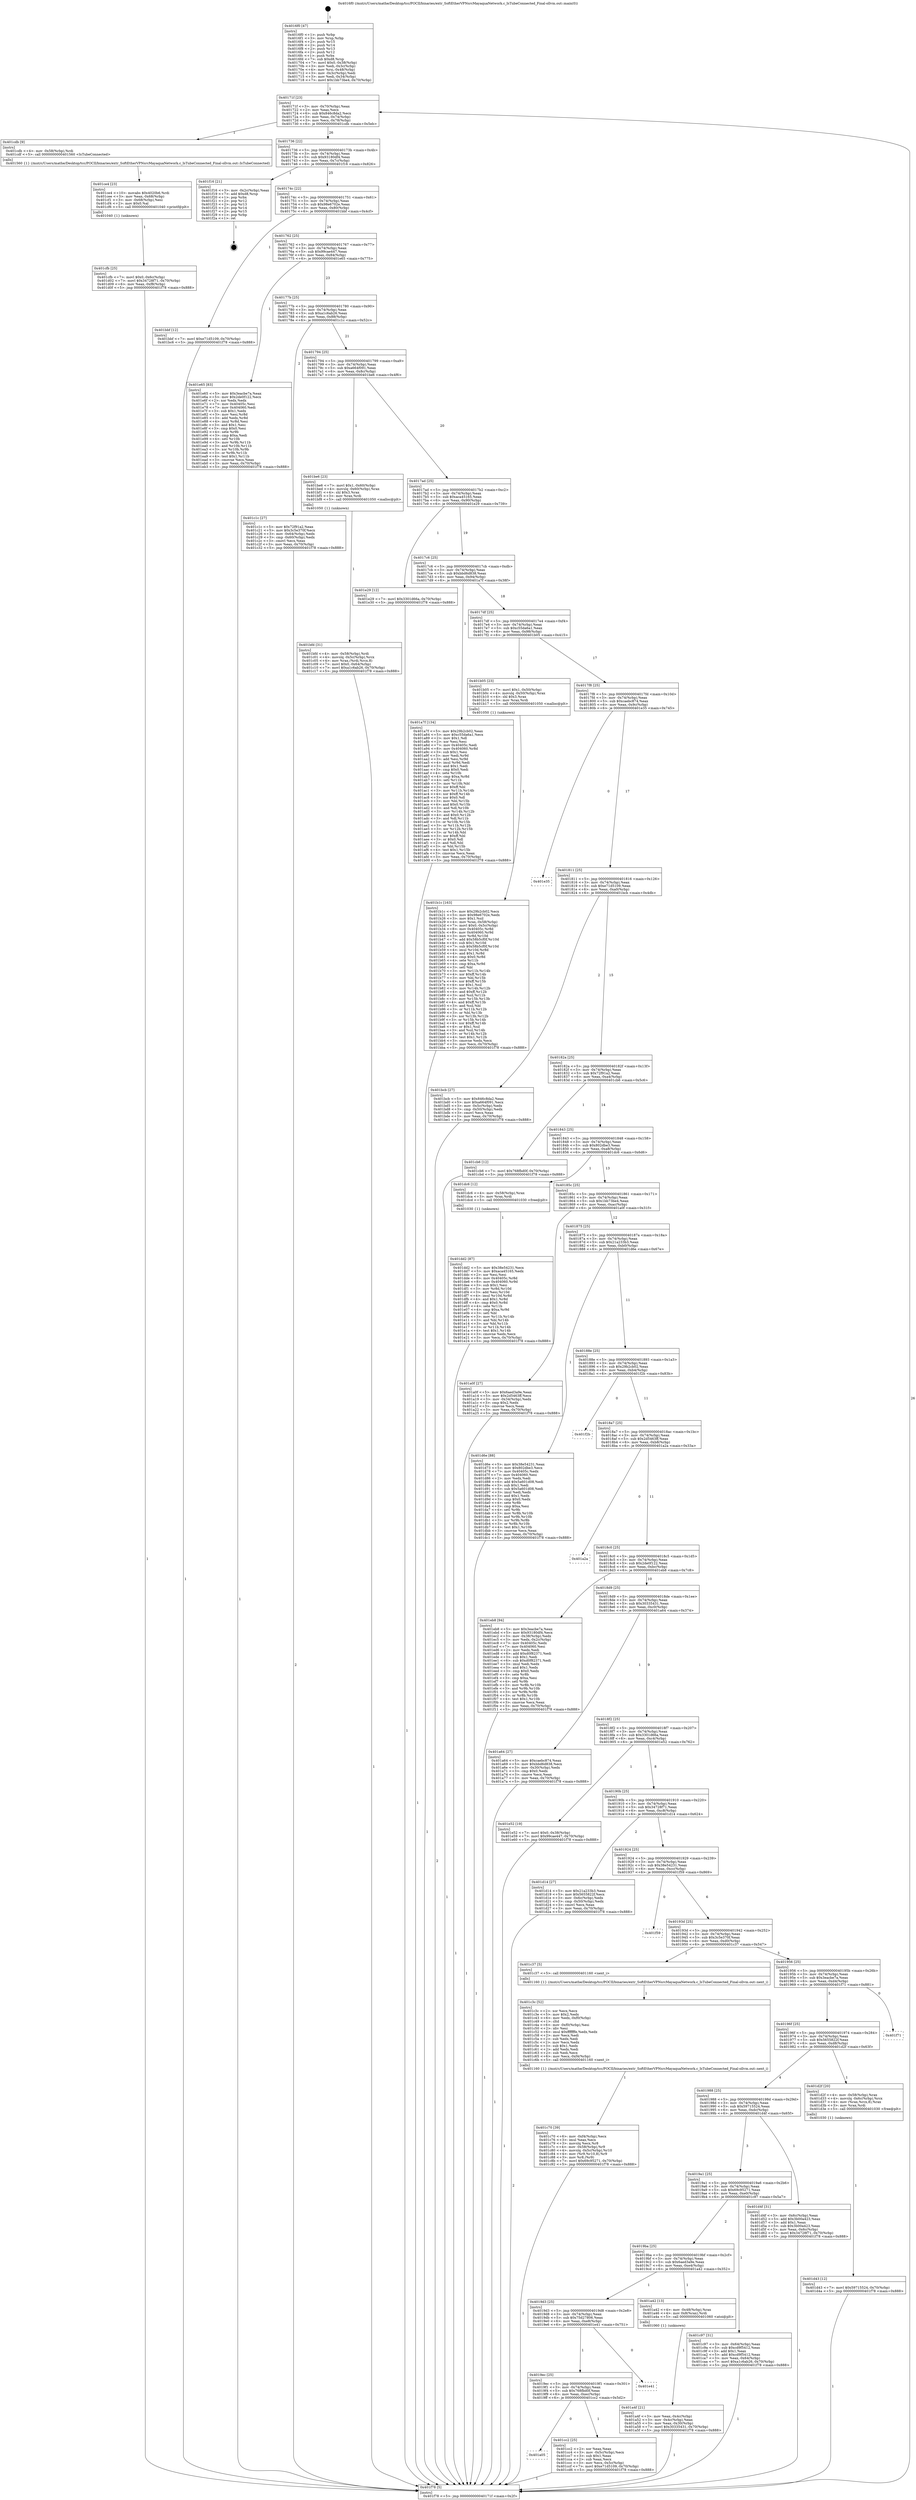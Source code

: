 digraph "0x4016f0" {
  label = "0x4016f0 (/mnt/c/Users/mathe/Desktop/tcc/POCII/binaries/extr_SoftEtherVPNsrcMayaquaNetwork.c_IsTubeConnected_Final-ollvm.out::main(0))"
  labelloc = "t"
  node[shape=record]

  Entry [label="",width=0.3,height=0.3,shape=circle,fillcolor=black,style=filled]
  "0x40171f" [label="{
     0x40171f [23]\l
     | [instrs]\l
     &nbsp;&nbsp;0x40171f \<+3\>: mov -0x70(%rbp),%eax\l
     &nbsp;&nbsp;0x401722 \<+2\>: mov %eax,%ecx\l
     &nbsp;&nbsp;0x401724 \<+6\>: sub $0x846c8da2,%ecx\l
     &nbsp;&nbsp;0x40172a \<+3\>: mov %eax,-0x74(%rbp)\l
     &nbsp;&nbsp;0x40172d \<+3\>: mov %ecx,-0x78(%rbp)\l
     &nbsp;&nbsp;0x401730 \<+6\>: je 0000000000401cdb \<main+0x5eb\>\l
  }"]
  "0x401cdb" [label="{
     0x401cdb [9]\l
     | [instrs]\l
     &nbsp;&nbsp;0x401cdb \<+4\>: mov -0x58(%rbp),%rdi\l
     &nbsp;&nbsp;0x401cdf \<+5\>: call 0000000000401560 \<IsTubeConnected\>\l
     | [calls]\l
     &nbsp;&nbsp;0x401560 \{1\} (/mnt/c/Users/mathe/Desktop/tcc/POCII/binaries/extr_SoftEtherVPNsrcMayaquaNetwork.c_IsTubeConnected_Final-ollvm.out::IsTubeConnected)\l
  }"]
  "0x401736" [label="{
     0x401736 [22]\l
     | [instrs]\l
     &nbsp;&nbsp;0x401736 \<+5\>: jmp 000000000040173b \<main+0x4b\>\l
     &nbsp;&nbsp;0x40173b \<+3\>: mov -0x74(%rbp),%eax\l
     &nbsp;&nbsp;0x40173e \<+5\>: sub $0x93180df4,%eax\l
     &nbsp;&nbsp;0x401743 \<+3\>: mov %eax,-0x7c(%rbp)\l
     &nbsp;&nbsp;0x401746 \<+6\>: je 0000000000401f16 \<main+0x826\>\l
  }"]
  Exit [label="",width=0.3,height=0.3,shape=circle,fillcolor=black,style=filled,peripheries=2]
  "0x401f16" [label="{
     0x401f16 [21]\l
     | [instrs]\l
     &nbsp;&nbsp;0x401f16 \<+3\>: mov -0x2c(%rbp),%eax\l
     &nbsp;&nbsp;0x401f19 \<+7\>: add $0xd8,%rsp\l
     &nbsp;&nbsp;0x401f20 \<+1\>: pop %rbx\l
     &nbsp;&nbsp;0x401f21 \<+2\>: pop %r12\l
     &nbsp;&nbsp;0x401f23 \<+2\>: pop %r13\l
     &nbsp;&nbsp;0x401f25 \<+2\>: pop %r14\l
     &nbsp;&nbsp;0x401f27 \<+2\>: pop %r15\l
     &nbsp;&nbsp;0x401f29 \<+1\>: pop %rbp\l
     &nbsp;&nbsp;0x401f2a \<+1\>: ret\l
  }"]
  "0x40174c" [label="{
     0x40174c [22]\l
     | [instrs]\l
     &nbsp;&nbsp;0x40174c \<+5\>: jmp 0000000000401751 \<main+0x61\>\l
     &nbsp;&nbsp;0x401751 \<+3\>: mov -0x74(%rbp),%eax\l
     &nbsp;&nbsp;0x401754 \<+5\>: sub $0x98e6702e,%eax\l
     &nbsp;&nbsp;0x401759 \<+3\>: mov %eax,-0x80(%rbp)\l
     &nbsp;&nbsp;0x40175c \<+6\>: je 0000000000401bbf \<main+0x4cf\>\l
  }"]
  "0x401dd2" [label="{
     0x401dd2 [87]\l
     | [instrs]\l
     &nbsp;&nbsp;0x401dd2 \<+5\>: mov $0x38e54231,%ecx\l
     &nbsp;&nbsp;0x401dd7 \<+5\>: mov $0xaca45165,%edx\l
     &nbsp;&nbsp;0x401ddc \<+2\>: xor %esi,%esi\l
     &nbsp;&nbsp;0x401dde \<+8\>: mov 0x40405c,%r8d\l
     &nbsp;&nbsp;0x401de6 \<+8\>: mov 0x404060,%r9d\l
     &nbsp;&nbsp;0x401dee \<+3\>: sub $0x1,%esi\l
     &nbsp;&nbsp;0x401df1 \<+3\>: mov %r8d,%r10d\l
     &nbsp;&nbsp;0x401df4 \<+3\>: add %esi,%r10d\l
     &nbsp;&nbsp;0x401df7 \<+4\>: imul %r10d,%r8d\l
     &nbsp;&nbsp;0x401dfb \<+4\>: and $0x1,%r8d\l
     &nbsp;&nbsp;0x401dff \<+4\>: cmp $0x0,%r8d\l
     &nbsp;&nbsp;0x401e03 \<+4\>: sete %r11b\l
     &nbsp;&nbsp;0x401e07 \<+4\>: cmp $0xa,%r9d\l
     &nbsp;&nbsp;0x401e0b \<+3\>: setl %bl\l
     &nbsp;&nbsp;0x401e0e \<+3\>: mov %r11b,%r14b\l
     &nbsp;&nbsp;0x401e11 \<+3\>: and %bl,%r14b\l
     &nbsp;&nbsp;0x401e14 \<+3\>: xor %bl,%r11b\l
     &nbsp;&nbsp;0x401e17 \<+3\>: or %r11b,%r14b\l
     &nbsp;&nbsp;0x401e1a \<+4\>: test $0x1,%r14b\l
     &nbsp;&nbsp;0x401e1e \<+3\>: cmovne %edx,%ecx\l
     &nbsp;&nbsp;0x401e21 \<+3\>: mov %ecx,-0x70(%rbp)\l
     &nbsp;&nbsp;0x401e24 \<+5\>: jmp 0000000000401f78 \<main+0x888\>\l
  }"]
  "0x401bbf" [label="{
     0x401bbf [12]\l
     | [instrs]\l
     &nbsp;&nbsp;0x401bbf \<+7\>: movl $0xe71d5109,-0x70(%rbp)\l
     &nbsp;&nbsp;0x401bc6 \<+5\>: jmp 0000000000401f78 \<main+0x888\>\l
  }"]
  "0x401762" [label="{
     0x401762 [25]\l
     | [instrs]\l
     &nbsp;&nbsp;0x401762 \<+5\>: jmp 0000000000401767 \<main+0x77\>\l
     &nbsp;&nbsp;0x401767 \<+3\>: mov -0x74(%rbp),%eax\l
     &nbsp;&nbsp;0x40176a \<+5\>: sub $0x99cae447,%eax\l
     &nbsp;&nbsp;0x40176f \<+6\>: mov %eax,-0x84(%rbp)\l
     &nbsp;&nbsp;0x401775 \<+6\>: je 0000000000401e65 \<main+0x775\>\l
  }"]
  "0x401d43" [label="{
     0x401d43 [12]\l
     | [instrs]\l
     &nbsp;&nbsp;0x401d43 \<+7\>: movl $0x59715524,-0x70(%rbp)\l
     &nbsp;&nbsp;0x401d4a \<+5\>: jmp 0000000000401f78 \<main+0x888\>\l
  }"]
  "0x401e65" [label="{
     0x401e65 [83]\l
     | [instrs]\l
     &nbsp;&nbsp;0x401e65 \<+5\>: mov $0x3eacbe7a,%eax\l
     &nbsp;&nbsp;0x401e6a \<+5\>: mov $0x2de0f122,%ecx\l
     &nbsp;&nbsp;0x401e6f \<+2\>: xor %edx,%edx\l
     &nbsp;&nbsp;0x401e71 \<+7\>: mov 0x40405c,%esi\l
     &nbsp;&nbsp;0x401e78 \<+7\>: mov 0x404060,%edi\l
     &nbsp;&nbsp;0x401e7f \<+3\>: sub $0x1,%edx\l
     &nbsp;&nbsp;0x401e82 \<+3\>: mov %esi,%r8d\l
     &nbsp;&nbsp;0x401e85 \<+3\>: add %edx,%r8d\l
     &nbsp;&nbsp;0x401e88 \<+4\>: imul %r8d,%esi\l
     &nbsp;&nbsp;0x401e8c \<+3\>: and $0x1,%esi\l
     &nbsp;&nbsp;0x401e8f \<+3\>: cmp $0x0,%esi\l
     &nbsp;&nbsp;0x401e92 \<+4\>: sete %r9b\l
     &nbsp;&nbsp;0x401e96 \<+3\>: cmp $0xa,%edi\l
     &nbsp;&nbsp;0x401e99 \<+4\>: setl %r10b\l
     &nbsp;&nbsp;0x401e9d \<+3\>: mov %r9b,%r11b\l
     &nbsp;&nbsp;0x401ea0 \<+3\>: and %r10b,%r11b\l
     &nbsp;&nbsp;0x401ea3 \<+3\>: xor %r10b,%r9b\l
     &nbsp;&nbsp;0x401ea6 \<+3\>: or %r9b,%r11b\l
     &nbsp;&nbsp;0x401ea9 \<+4\>: test $0x1,%r11b\l
     &nbsp;&nbsp;0x401ead \<+3\>: cmovne %ecx,%eax\l
     &nbsp;&nbsp;0x401eb0 \<+3\>: mov %eax,-0x70(%rbp)\l
     &nbsp;&nbsp;0x401eb3 \<+5\>: jmp 0000000000401f78 \<main+0x888\>\l
  }"]
  "0x40177b" [label="{
     0x40177b [25]\l
     | [instrs]\l
     &nbsp;&nbsp;0x40177b \<+5\>: jmp 0000000000401780 \<main+0x90\>\l
     &nbsp;&nbsp;0x401780 \<+3\>: mov -0x74(%rbp),%eax\l
     &nbsp;&nbsp;0x401783 \<+5\>: sub $0xa1c6ab26,%eax\l
     &nbsp;&nbsp;0x401788 \<+6\>: mov %eax,-0x88(%rbp)\l
     &nbsp;&nbsp;0x40178e \<+6\>: je 0000000000401c1c \<main+0x52c\>\l
  }"]
  "0x401cfb" [label="{
     0x401cfb [25]\l
     | [instrs]\l
     &nbsp;&nbsp;0x401cfb \<+7\>: movl $0x0,-0x6c(%rbp)\l
     &nbsp;&nbsp;0x401d02 \<+7\>: movl $0x34728f71,-0x70(%rbp)\l
     &nbsp;&nbsp;0x401d09 \<+6\>: mov %eax,-0xf8(%rbp)\l
     &nbsp;&nbsp;0x401d0f \<+5\>: jmp 0000000000401f78 \<main+0x888\>\l
  }"]
  "0x401c1c" [label="{
     0x401c1c [27]\l
     | [instrs]\l
     &nbsp;&nbsp;0x401c1c \<+5\>: mov $0x72f91a2,%eax\l
     &nbsp;&nbsp;0x401c21 \<+5\>: mov $0x3c5e370f,%ecx\l
     &nbsp;&nbsp;0x401c26 \<+3\>: mov -0x64(%rbp),%edx\l
     &nbsp;&nbsp;0x401c29 \<+3\>: cmp -0x60(%rbp),%edx\l
     &nbsp;&nbsp;0x401c2c \<+3\>: cmovl %ecx,%eax\l
     &nbsp;&nbsp;0x401c2f \<+3\>: mov %eax,-0x70(%rbp)\l
     &nbsp;&nbsp;0x401c32 \<+5\>: jmp 0000000000401f78 \<main+0x888\>\l
  }"]
  "0x401794" [label="{
     0x401794 [25]\l
     | [instrs]\l
     &nbsp;&nbsp;0x401794 \<+5\>: jmp 0000000000401799 \<main+0xa9\>\l
     &nbsp;&nbsp;0x401799 \<+3\>: mov -0x74(%rbp),%eax\l
     &nbsp;&nbsp;0x40179c \<+5\>: sub $0xa664f091,%eax\l
     &nbsp;&nbsp;0x4017a1 \<+6\>: mov %eax,-0x8c(%rbp)\l
     &nbsp;&nbsp;0x4017a7 \<+6\>: je 0000000000401be6 \<main+0x4f6\>\l
  }"]
  "0x401ce4" [label="{
     0x401ce4 [23]\l
     | [instrs]\l
     &nbsp;&nbsp;0x401ce4 \<+10\>: movabs $0x4020b6,%rdi\l
     &nbsp;&nbsp;0x401cee \<+3\>: mov %eax,-0x68(%rbp)\l
     &nbsp;&nbsp;0x401cf1 \<+3\>: mov -0x68(%rbp),%esi\l
     &nbsp;&nbsp;0x401cf4 \<+2\>: mov $0x0,%al\l
     &nbsp;&nbsp;0x401cf6 \<+5\>: call 0000000000401040 \<printf@plt\>\l
     | [calls]\l
     &nbsp;&nbsp;0x401040 \{1\} (unknown)\l
  }"]
  "0x401be6" [label="{
     0x401be6 [23]\l
     | [instrs]\l
     &nbsp;&nbsp;0x401be6 \<+7\>: movl $0x1,-0x60(%rbp)\l
     &nbsp;&nbsp;0x401bed \<+4\>: movslq -0x60(%rbp),%rax\l
     &nbsp;&nbsp;0x401bf1 \<+4\>: shl $0x3,%rax\l
     &nbsp;&nbsp;0x401bf5 \<+3\>: mov %rax,%rdi\l
     &nbsp;&nbsp;0x401bf8 \<+5\>: call 0000000000401050 \<malloc@plt\>\l
     | [calls]\l
     &nbsp;&nbsp;0x401050 \{1\} (unknown)\l
  }"]
  "0x4017ad" [label="{
     0x4017ad [25]\l
     | [instrs]\l
     &nbsp;&nbsp;0x4017ad \<+5\>: jmp 00000000004017b2 \<main+0xc2\>\l
     &nbsp;&nbsp;0x4017b2 \<+3\>: mov -0x74(%rbp),%eax\l
     &nbsp;&nbsp;0x4017b5 \<+5\>: sub $0xaca45165,%eax\l
     &nbsp;&nbsp;0x4017ba \<+6\>: mov %eax,-0x90(%rbp)\l
     &nbsp;&nbsp;0x4017c0 \<+6\>: je 0000000000401e29 \<main+0x739\>\l
  }"]
  "0x401a05" [label="{
     0x401a05\l
  }", style=dashed]
  "0x401e29" [label="{
     0x401e29 [12]\l
     | [instrs]\l
     &nbsp;&nbsp;0x401e29 \<+7\>: movl $0x3301d66a,-0x70(%rbp)\l
     &nbsp;&nbsp;0x401e30 \<+5\>: jmp 0000000000401f78 \<main+0x888\>\l
  }"]
  "0x4017c6" [label="{
     0x4017c6 [25]\l
     | [instrs]\l
     &nbsp;&nbsp;0x4017c6 \<+5\>: jmp 00000000004017cb \<main+0xdb\>\l
     &nbsp;&nbsp;0x4017cb \<+3\>: mov -0x74(%rbp),%eax\l
     &nbsp;&nbsp;0x4017ce \<+5\>: sub $0xbbd6d838,%eax\l
     &nbsp;&nbsp;0x4017d3 \<+6\>: mov %eax,-0x94(%rbp)\l
     &nbsp;&nbsp;0x4017d9 \<+6\>: je 0000000000401a7f \<main+0x38f\>\l
  }"]
  "0x401cc2" [label="{
     0x401cc2 [25]\l
     | [instrs]\l
     &nbsp;&nbsp;0x401cc2 \<+2\>: xor %eax,%eax\l
     &nbsp;&nbsp;0x401cc4 \<+3\>: mov -0x5c(%rbp),%ecx\l
     &nbsp;&nbsp;0x401cc7 \<+3\>: sub $0x1,%eax\l
     &nbsp;&nbsp;0x401cca \<+2\>: sub %eax,%ecx\l
     &nbsp;&nbsp;0x401ccc \<+3\>: mov %ecx,-0x5c(%rbp)\l
     &nbsp;&nbsp;0x401ccf \<+7\>: movl $0xe71d5109,-0x70(%rbp)\l
     &nbsp;&nbsp;0x401cd6 \<+5\>: jmp 0000000000401f78 \<main+0x888\>\l
  }"]
  "0x401a7f" [label="{
     0x401a7f [134]\l
     | [instrs]\l
     &nbsp;&nbsp;0x401a7f \<+5\>: mov $0x29b2cb02,%eax\l
     &nbsp;&nbsp;0x401a84 \<+5\>: mov $0xc55da6a1,%ecx\l
     &nbsp;&nbsp;0x401a89 \<+2\>: mov $0x1,%dl\l
     &nbsp;&nbsp;0x401a8b \<+2\>: xor %esi,%esi\l
     &nbsp;&nbsp;0x401a8d \<+7\>: mov 0x40405c,%edi\l
     &nbsp;&nbsp;0x401a94 \<+8\>: mov 0x404060,%r8d\l
     &nbsp;&nbsp;0x401a9c \<+3\>: sub $0x1,%esi\l
     &nbsp;&nbsp;0x401a9f \<+3\>: mov %edi,%r9d\l
     &nbsp;&nbsp;0x401aa2 \<+3\>: add %esi,%r9d\l
     &nbsp;&nbsp;0x401aa5 \<+4\>: imul %r9d,%edi\l
     &nbsp;&nbsp;0x401aa9 \<+3\>: and $0x1,%edi\l
     &nbsp;&nbsp;0x401aac \<+3\>: cmp $0x0,%edi\l
     &nbsp;&nbsp;0x401aaf \<+4\>: sete %r10b\l
     &nbsp;&nbsp;0x401ab3 \<+4\>: cmp $0xa,%r8d\l
     &nbsp;&nbsp;0x401ab7 \<+4\>: setl %r11b\l
     &nbsp;&nbsp;0x401abb \<+3\>: mov %r10b,%bl\l
     &nbsp;&nbsp;0x401abe \<+3\>: xor $0xff,%bl\l
     &nbsp;&nbsp;0x401ac1 \<+3\>: mov %r11b,%r14b\l
     &nbsp;&nbsp;0x401ac4 \<+4\>: xor $0xff,%r14b\l
     &nbsp;&nbsp;0x401ac8 \<+3\>: xor $0x0,%dl\l
     &nbsp;&nbsp;0x401acb \<+3\>: mov %bl,%r15b\l
     &nbsp;&nbsp;0x401ace \<+4\>: and $0x0,%r15b\l
     &nbsp;&nbsp;0x401ad2 \<+3\>: and %dl,%r10b\l
     &nbsp;&nbsp;0x401ad5 \<+3\>: mov %r14b,%r12b\l
     &nbsp;&nbsp;0x401ad8 \<+4\>: and $0x0,%r12b\l
     &nbsp;&nbsp;0x401adc \<+3\>: and %dl,%r11b\l
     &nbsp;&nbsp;0x401adf \<+3\>: or %r10b,%r15b\l
     &nbsp;&nbsp;0x401ae2 \<+3\>: or %r11b,%r12b\l
     &nbsp;&nbsp;0x401ae5 \<+3\>: xor %r12b,%r15b\l
     &nbsp;&nbsp;0x401ae8 \<+3\>: or %r14b,%bl\l
     &nbsp;&nbsp;0x401aeb \<+3\>: xor $0xff,%bl\l
     &nbsp;&nbsp;0x401aee \<+3\>: or $0x0,%dl\l
     &nbsp;&nbsp;0x401af1 \<+2\>: and %dl,%bl\l
     &nbsp;&nbsp;0x401af3 \<+3\>: or %bl,%r15b\l
     &nbsp;&nbsp;0x401af6 \<+4\>: test $0x1,%r15b\l
     &nbsp;&nbsp;0x401afa \<+3\>: cmovne %ecx,%eax\l
     &nbsp;&nbsp;0x401afd \<+3\>: mov %eax,-0x70(%rbp)\l
     &nbsp;&nbsp;0x401b00 \<+5\>: jmp 0000000000401f78 \<main+0x888\>\l
  }"]
  "0x4017df" [label="{
     0x4017df [25]\l
     | [instrs]\l
     &nbsp;&nbsp;0x4017df \<+5\>: jmp 00000000004017e4 \<main+0xf4\>\l
     &nbsp;&nbsp;0x4017e4 \<+3\>: mov -0x74(%rbp),%eax\l
     &nbsp;&nbsp;0x4017e7 \<+5\>: sub $0xc55da6a1,%eax\l
     &nbsp;&nbsp;0x4017ec \<+6\>: mov %eax,-0x98(%rbp)\l
     &nbsp;&nbsp;0x4017f2 \<+6\>: je 0000000000401b05 \<main+0x415\>\l
  }"]
  "0x4019ec" [label="{
     0x4019ec [25]\l
     | [instrs]\l
     &nbsp;&nbsp;0x4019ec \<+5\>: jmp 00000000004019f1 \<main+0x301\>\l
     &nbsp;&nbsp;0x4019f1 \<+3\>: mov -0x74(%rbp),%eax\l
     &nbsp;&nbsp;0x4019f4 \<+5\>: sub $0x768fbd0f,%eax\l
     &nbsp;&nbsp;0x4019f9 \<+6\>: mov %eax,-0xec(%rbp)\l
     &nbsp;&nbsp;0x4019ff \<+6\>: je 0000000000401cc2 \<main+0x5d2\>\l
  }"]
  "0x401b05" [label="{
     0x401b05 [23]\l
     | [instrs]\l
     &nbsp;&nbsp;0x401b05 \<+7\>: movl $0x1,-0x50(%rbp)\l
     &nbsp;&nbsp;0x401b0c \<+4\>: movslq -0x50(%rbp),%rax\l
     &nbsp;&nbsp;0x401b10 \<+4\>: shl $0x3,%rax\l
     &nbsp;&nbsp;0x401b14 \<+3\>: mov %rax,%rdi\l
     &nbsp;&nbsp;0x401b17 \<+5\>: call 0000000000401050 \<malloc@plt\>\l
     | [calls]\l
     &nbsp;&nbsp;0x401050 \{1\} (unknown)\l
  }"]
  "0x4017f8" [label="{
     0x4017f8 [25]\l
     | [instrs]\l
     &nbsp;&nbsp;0x4017f8 \<+5\>: jmp 00000000004017fd \<main+0x10d\>\l
     &nbsp;&nbsp;0x4017fd \<+3\>: mov -0x74(%rbp),%eax\l
     &nbsp;&nbsp;0x401800 \<+5\>: sub $0xcaebc874,%eax\l
     &nbsp;&nbsp;0x401805 \<+6\>: mov %eax,-0x9c(%rbp)\l
     &nbsp;&nbsp;0x40180b \<+6\>: je 0000000000401e35 \<main+0x745\>\l
  }"]
  "0x401e41" [label="{
     0x401e41\l
  }", style=dashed]
  "0x401e35" [label="{
     0x401e35\l
  }", style=dashed]
  "0x401811" [label="{
     0x401811 [25]\l
     | [instrs]\l
     &nbsp;&nbsp;0x401811 \<+5\>: jmp 0000000000401816 \<main+0x126\>\l
     &nbsp;&nbsp;0x401816 \<+3\>: mov -0x74(%rbp),%eax\l
     &nbsp;&nbsp;0x401819 \<+5\>: sub $0xe71d5109,%eax\l
     &nbsp;&nbsp;0x40181e \<+6\>: mov %eax,-0xa0(%rbp)\l
     &nbsp;&nbsp;0x401824 \<+6\>: je 0000000000401bcb \<main+0x4db\>\l
  }"]
  "0x401c70" [label="{
     0x401c70 [39]\l
     | [instrs]\l
     &nbsp;&nbsp;0x401c70 \<+6\>: mov -0xf4(%rbp),%ecx\l
     &nbsp;&nbsp;0x401c76 \<+3\>: imul %eax,%ecx\l
     &nbsp;&nbsp;0x401c79 \<+3\>: movslq %ecx,%r8\l
     &nbsp;&nbsp;0x401c7c \<+4\>: mov -0x58(%rbp),%r9\l
     &nbsp;&nbsp;0x401c80 \<+4\>: movslq -0x5c(%rbp),%r10\l
     &nbsp;&nbsp;0x401c84 \<+4\>: mov (%r9,%r10,8),%r9\l
     &nbsp;&nbsp;0x401c88 \<+3\>: mov %r8,(%r9)\l
     &nbsp;&nbsp;0x401c8b \<+7\>: movl $0x69c95271,-0x70(%rbp)\l
     &nbsp;&nbsp;0x401c92 \<+5\>: jmp 0000000000401f78 \<main+0x888\>\l
  }"]
  "0x401bcb" [label="{
     0x401bcb [27]\l
     | [instrs]\l
     &nbsp;&nbsp;0x401bcb \<+5\>: mov $0x846c8da2,%eax\l
     &nbsp;&nbsp;0x401bd0 \<+5\>: mov $0xa664f091,%ecx\l
     &nbsp;&nbsp;0x401bd5 \<+3\>: mov -0x5c(%rbp),%edx\l
     &nbsp;&nbsp;0x401bd8 \<+3\>: cmp -0x50(%rbp),%edx\l
     &nbsp;&nbsp;0x401bdb \<+3\>: cmovl %ecx,%eax\l
     &nbsp;&nbsp;0x401bde \<+3\>: mov %eax,-0x70(%rbp)\l
     &nbsp;&nbsp;0x401be1 \<+5\>: jmp 0000000000401f78 \<main+0x888\>\l
  }"]
  "0x40182a" [label="{
     0x40182a [25]\l
     | [instrs]\l
     &nbsp;&nbsp;0x40182a \<+5\>: jmp 000000000040182f \<main+0x13f\>\l
     &nbsp;&nbsp;0x40182f \<+3\>: mov -0x74(%rbp),%eax\l
     &nbsp;&nbsp;0x401832 \<+5\>: sub $0x72f91a2,%eax\l
     &nbsp;&nbsp;0x401837 \<+6\>: mov %eax,-0xa4(%rbp)\l
     &nbsp;&nbsp;0x40183d \<+6\>: je 0000000000401cb6 \<main+0x5c6\>\l
  }"]
  "0x401c3c" [label="{
     0x401c3c [52]\l
     | [instrs]\l
     &nbsp;&nbsp;0x401c3c \<+2\>: xor %ecx,%ecx\l
     &nbsp;&nbsp;0x401c3e \<+5\>: mov $0x2,%edx\l
     &nbsp;&nbsp;0x401c43 \<+6\>: mov %edx,-0xf0(%rbp)\l
     &nbsp;&nbsp;0x401c49 \<+1\>: cltd\l
     &nbsp;&nbsp;0x401c4a \<+6\>: mov -0xf0(%rbp),%esi\l
     &nbsp;&nbsp;0x401c50 \<+2\>: idiv %esi\l
     &nbsp;&nbsp;0x401c52 \<+6\>: imul $0xfffffffe,%edx,%edx\l
     &nbsp;&nbsp;0x401c58 \<+2\>: mov %ecx,%edi\l
     &nbsp;&nbsp;0x401c5a \<+2\>: sub %edx,%edi\l
     &nbsp;&nbsp;0x401c5c \<+2\>: mov %ecx,%edx\l
     &nbsp;&nbsp;0x401c5e \<+3\>: sub $0x1,%edx\l
     &nbsp;&nbsp;0x401c61 \<+2\>: add %edx,%edi\l
     &nbsp;&nbsp;0x401c63 \<+2\>: sub %edi,%ecx\l
     &nbsp;&nbsp;0x401c65 \<+6\>: mov %ecx,-0xf4(%rbp)\l
     &nbsp;&nbsp;0x401c6b \<+5\>: call 0000000000401160 \<next_i\>\l
     | [calls]\l
     &nbsp;&nbsp;0x401160 \{1\} (/mnt/c/Users/mathe/Desktop/tcc/POCII/binaries/extr_SoftEtherVPNsrcMayaquaNetwork.c_IsTubeConnected_Final-ollvm.out::next_i)\l
  }"]
  "0x401cb6" [label="{
     0x401cb6 [12]\l
     | [instrs]\l
     &nbsp;&nbsp;0x401cb6 \<+7\>: movl $0x768fbd0f,-0x70(%rbp)\l
     &nbsp;&nbsp;0x401cbd \<+5\>: jmp 0000000000401f78 \<main+0x888\>\l
  }"]
  "0x401843" [label="{
     0x401843 [25]\l
     | [instrs]\l
     &nbsp;&nbsp;0x401843 \<+5\>: jmp 0000000000401848 \<main+0x158\>\l
     &nbsp;&nbsp;0x401848 \<+3\>: mov -0x74(%rbp),%eax\l
     &nbsp;&nbsp;0x40184b \<+5\>: sub $0x802dbe3,%eax\l
     &nbsp;&nbsp;0x401850 \<+6\>: mov %eax,-0xa8(%rbp)\l
     &nbsp;&nbsp;0x401856 \<+6\>: je 0000000000401dc6 \<main+0x6d6\>\l
  }"]
  "0x401bfd" [label="{
     0x401bfd [31]\l
     | [instrs]\l
     &nbsp;&nbsp;0x401bfd \<+4\>: mov -0x58(%rbp),%rdi\l
     &nbsp;&nbsp;0x401c01 \<+4\>: movslq -0x5c(%rbp),%rcx\l
     &nbsp;&nbsp;0x401c05 \<+4\>: mov %rax,(%rdi,%rcx,8)\l
     &nbsp;&nbsp;0x401c09 \<+7\>: movl $0x0,-0x64(%rbp)\l
     &nbsp;&nbsp;0x401c10 \<+7\>: movl $0xa1c6ab26,-0x70(%rbp)\l
     &nbsp;&nbsp;0x401c17 \<+5\>: jmp 0000000000401f78 \<main+0x888\>\l
  }"]
  "0x401dc6" [label="{
     0x401dc6 [12]\l
     | [instrs]\l
     &nbsp;&nbsp;0x401dc6 \<+4\>: mov -0x58(%rbp),%rax\l
     &nbsp;&nbsp;0x401dca \<+3\>: mov %rax,%rdi\l
     &nbsp;&nbsp;0x401dcd \<+5\>: call 0000000000401030 \<free@plt\>\l
     | [calls]\l
     &nbsp;&nbsp;0x401030 \{1\} (unknown)\l
  }"]
  "0x40185c" [label="{
     0x40185c [25]\l
     | [instrs]\l
     &nbsp;&nbsp;0x40185c \<+5\>: jmp 0000000000401861 \<main+0x171\>\l
     &nbsp;&nbsp;0x401861 \<+3\>: mov -0x74(%rbp),%eax\l
     &nbsp;&nbsp;0x401864 \<+5\>: sub $0x1bb73be4,%eax\l
     &nbsp;&nbsp;0x401869 \<+6\>: mov %eax,-0xac(%rbp)\l
     &nbsp;&nbsp;0x40186f \<+6\>: je 0000000000401a0f \<main+0x31f\>\l
  }"]
  "0x401b1c" [label="{
     0x401b1c [163]\l
     | [instrs]\l
     &nbsp;&nbsp;0x401b1c \<+5\>: mov $0x29b2cb02,%ecx\l
     &nbsp;&nbsp;0x401b21 \<+5\>: mov $0x98e6702e,%edx\l
     &nbsp;&nbsp;0x401b26 \<+3\>: mov $0x1,%sil\l
     &nbsp;&nbsp;0x401b29 \<+4\>: mov %rax,-0x58(%rbp)\l
     &nbsp;&nbsp;0x401b2d \<+7\>: movl $0x0,-0x5c(%rbp)\l
     &nbsp;&nbsp;0x401b34 \<+8\>: mov 0x40405c,%r8d\l
     &nbsp;&nbsp;0x401b3c \<+8\>: mov 0x404060,%r9d\l
     &nbsp;&nbsp;0x401b44 \<+3\>: mov %r8d,%r10d\l
     &nbsp;&nbsp;0x401b47 \<+7\>: add $0x58b5cf0f,%r10d\l
     &nbsp;&nbsp;0x401b4e \<+4\>: sub $0x1,%r10d\l
     &nbsp;&nbsp;0x401b52 \<+7\>: sub $0x58b5cf0f,%r10d\l
     &nbsp;&nbsp;0x401b59 \<+4\>: imul %r10d,%r8d\l
     &nbsp;&nbsp;0x401b5d \<+4\>: and $0x1,%r8d\l
     &nbsp;&nbsp;0x401b61 \<+4\>: cmp $0x0,%r8d\l
     &nbsp;&nbsp;0x401b65 \<+4\>: sete %r11b\l
     &nbsp;&nbsp;0x401b69 \<+4\>: cmp $0xa,%r9d\l
     &nbsp;&nbsp;0x401b6d \<+3\>: setl %bl\l
     &nbsp;&nbsp;0x401b70 \<+3\>: mov %r11b,%r14b\l
     &nbsp;&nbsp;0x401b73 \<+4\>: xor $0xff,%r14b\l
     &nbsp;&nbsp;0x401b77 \<+3\>: mov %bl,%r15b\l
     &nbsp;&nbsp;0x401b7a \<+4\>: xor $0xff,%r15b\l
     &nbsp;&nbsp;0x401b7e \<+4\>: xor $0x1,%sil\l
     &nbsp;&nbsp;0x401b82 \<+3\>: mov %r14b,%r12b\l
     &nbsp;&nbsp;0x401b85 \<+4\>: and $0xff,%r12b\l
     &nbsp;&nbsp;0x401b89 \<+3\>: and %sil,%r11b\l
     &nbsp;&nbsp;0x401b8c \<+3\>: mov %r15b,%r13b\l
     &nbsp;&nbsp;0x401b8f \<+4\>: and $0xff,%r13b\l
     &nbsp;&nbsp;0x401b93 \<+3\>: and %sil,%bl\l
     &nbsp;&nbsp;0x401b96 \<+3\>: or %r11b,%r12b\l
     &nbsp;&nbsp;0x401b99 \<+3\>: or %bl,%r13b\l
     &nbsp;&nbsp;0x401b9c \<+3\>: xor %r13b,%r12b\l
     &nbsp;&nbsp;0x401b9f \<+3\>: or %r15b,%r14b\l
     &nbsp;&nbsp;0x401ba2 \<+4\>: xor $0xff,%r14b\l
     &nbsp;&nbsp;0x401ba6 \<+4\>: or $0x1,%sil\l
     &nbsp;&nbsp;0x401baa \<+3\>: and %sil,%r14b\l
     &nbsp;&nbsp;0x401bad \<+3\>: or %r14b,%r12b\l
     &nbsp;&nbsp;0x401bb0 \<+4\>: test $0x1,%r12b\l
     &nbsp;&nbsp;0x401bb4 \<+3\>: cmovne %edx,%ecx\l
     &nbsp;&nbsp;0x401bb7 \<+3\>: mov %ecx,-0x70(%rbp)\l
     &nbsp;&nbsp;0x401bba \<+5\>: jmp 0000000000401f78 \<main+0x888\>\l
  }"]
  "0x401a0f" [label="{
     0x401a0f [27]\l
     | [instrs]\l
     &nbsp;&nbsp;0x401a0f \<+5\>: mov $0x6aed3a9e,%eax\l
     &nbsp;&nbsp;0x401a14 \<+5\>: mov $0x2d5463ff,%ecx\l
     &nbsp;&nbsp;0x401a19 \<+3\>: mov -0x34(%rbp),%edx\l
     &nbsp;&nbsp;0x401a1c \<+3\>: cmp $0x2,%edx\l
     &nbsp;&nbsp;0x401a1f \<+3\>: cmovne %ecx,%eax\l
     &nbsp;&nbsp;0x401a22 \<+3\>: mov %eax,-0x70(%rbp)\l
     &nbsp;&nbsp;0x401a25 \<+5\>: jmp 0000000000401f78 \<main+0x888\>\l
  }"]
  "0x401875" [label="{
     0x401875 [25]\l
     | [instrs]\l
     &nbsp;&nbsp;0x401875 \<+5\>: jmp 000000000040187a \<main+0x18a\>\l
     &nbsp;&nbsp;0x40187a \<+3\>: mov -0x74(%rbp),%eax\l
     &nbsp;&nbsp;0x40187d \<+5\>: sub $0x21a233b3,%eax\l
     &nbsp;&nbsp;0x401882 \<+6\>: mov %eax,-0xb0(%rbp)\l
     &nbsp;&nbsp;0x401888 \<+6\>: je 0000000000401d6e \<main+0x67e\>\l
  }"]
  "0x401f78" [label="{
     0x401f78 [5]\l
     | [instrs]\l
     &nbsp;&nbsp;0x401f78 \<+5\>: jmp 000000000040171f \<main+0x2f\>\l
  }"]
  "0x4016f0" [label="{
     0x4016f0 [47]\l
     | [instrs]\l
     &nbsp;&nbsp;0x4016f0 \<+1\>: push %rbp\l
     &nbsp;&nbsp;0x4016f1 \<+3\>: mov %rsp,%rbp\l
     &nbsp;&nbsp;0x4016f4 \<+2\>: push %r15\l
     &nbsp;&nbsp;0x4016f6 \<+2\>: push %r14\l
     &nbsp;&nbsp;0x4016f8 \<+2\>: push %r13\l
     &nbsp;&nbsp;0x4016fa \<+2\>: push %r12\l
     &nbsp;&nbsp;0x4016fc \<+1\>: push %rbx\l
     &nbsp;&nbsp;0x4016fd \<+7\>: sub $0xd8,%rsp\l
     &nbsp;&nbsp;0x401704 \<+7\>: movl $0x0,-0x38(%rbp)\l
     &nbsp;&nbsp;0x40170b \<+3\>: mov %edi,-0x3c(%rbp)\l
     &nbsp;&nbsp;0x40170e \<+4\>: mov %rsi,-0x48(%rbp)\l
     &nbsp;&nbsp;0x401712 \<+3\>: mov -0x3c(%rbp),%edi\l
     &nbsp;&nbsp;0x401715 \<+3\>: mov %edi,-0x34(%rbp)\l
     &nbsp;&nbsp;0x401718 \<+7\>: movl $0x1bb73be4,-0x70(%rbp)\l
  }"]
  "0x401a4f" [label="{
     0x401a4f [21]\l
     | [instrs]\l
     &nbsp;&nbsp;0x401a4f \<+3\>: mov %eax,-0x4c(%rbp)\l
     &nbsp;&nbsp;0x401a52 \<+3\>: mov -0x4c(%rbp),%eax\l
     &nbsp;&nbsp;0x401a55 \<+3\>: mov %eax,-0x30(%rbp)\l
     &nbsp;&nbsp;0x401a58 \<+7\>: movl $0x30335431,-0x70(%rbp)\l
     &nbsp;&nbsp;0x401a5f \<+5\>: jmp 0000000000401f78 \<main+0x888\>\l
  }"]
  "0x401d6e" [label="{
     0x401d6e [88]\l
     | [instrs]\l
     &nbsp;&nbsp;0x401d6e \<+5\>: mov $0x38e54231,%eax\l
     &nbsp;&nbsp;0x401d73 \<+5\>: mov $0x802dbe3,%ecx\l
     &nbsp;&nbsp;0x401d78 \<+7\>: mov 0x40405c,%edx\l
     &nbsp;&nbsp;0x401d7f \<+7\>: mov 0x404060,%esi\l
     &nbsp;&nbsp;0x401d86 \<+2\>: mov %edx,%edi\l
     &nbsp;&nbsp;0x401d88 \<+6\>: add $0x5a601d08,%edi\l
     &nbsp;&nbsp;0x401d8e \<+3\>: sub $0x1,%edi\l
     &nbsp;&nbsp;0x401d91 \<+6\>: sub $0x5a601d08,%edi\l
     &nbsp;&nbsp;0x401d97 \<+3\>: imul %edi,%edx\l
     &nbsp;&nbsp;0x401d9a \<+3\>: and $0x1,%edx\l
     &nbsp;&nbsp;0x401d9d \<+3\>: cmp $0x0,%edx\l
     &nbsp;&nbsp;0x401da0 \<+4\>: sete %r8b\l
     &nbsp;&nbsp;0x401da4 \<+3\>: cmp $0xa,%esi\l
     &nbsp;&nbsp;0x401da7 \<+4\>: setl %r9b\l
     &nbsp;&nbsp;0x401dab \<+3\>: mov %r8b,%r10b\l
     &nbsp;&nbsp;0x401dae \<+3\>: and %r9b,%r10b\l
     &nbsp;&nbsp;0x401db1 \<+3\>: xor %r9b,%r8b\l
     &nbsp;&nbsp;0x401db4 \<+3\>: or %r8b,%r10b\l
     &nbsp;&nbsp;0x401db7 \<+4\>: test $0x1,%r10b\l
     &nbsp;&nbsp;0x401dbb \<+3\>: cmovne %ecx,%eax\l
     &nbsp;&nbsp;0x401dbe \<+3\>: mov %eax,-0x70(%rbp)\l
     &nbsp;&nbsp;0x401dc1 \<+5\>: jmp 0000000000401f78 \<main+0x888\>\l
  }"]
  "0x40188e" [label="{
     0x40188e [25]\l
     | [instrs]\l
     &nbsp;&nbsp;0x40188e \<+5\>: jmp 0000000000401893 \<main+0x1a3\>\l
     &nbsp;&nbsp;0x401893 \<+3\>: mov -0x74(%rbp),%eax\l
     &nbsp;&nbsp;0x401896 \<+5\>: sub $0x29b2cb02,%eax\l
     &nbsp;&nbsp;0x40189b \<+6\>: mov %eax,-0xb4(%rbp)\l
     &nbsp;&nbsp;0x4018a1 \<+6\>: je 0000000000401f2b \<main+0x83b\>\l
  }"]
  "0x4019d3" [label="{
     0x4019d3 [25]\l
     | [instrs]\l
     &nbsp;&nbsp;0x4019d3 \<+5\>: jmp 00000000004019d8 \<main+0x2e8\>\l
     &nbsp;&nbsp;0x4019d8 \<+3\>: mov -0x74(%rbp),%eax\l
     &nbsp;&nbsp;0x4019db \<+5\>: sub $0x75d27806,%eax\l
     &nbsp;&nbsp;0x4019e0 \<+6\>: mov %eax,-0xe8(%rbp)\l
     &nbsp;&nbsp;0x4019e6 \<+6\>: je 0000000000401e41 \<main+0x751\>\l
  }"]
  "0x401f2b" [label="{
     0x401f2b\l
  }", style=dashed]
  "0x4018a7" [label="{
     0x4018a7 [25]\l
     | [instrs]\l
     &nbsp;&nbsp;0x4018a7 \<+5\>: jmp 00000000004018ac \<main+0x1bc\>\l
     &nbsp;&nbsp;0x4018ac \<+3\>: mov -0x74(%rbp),%eax\l
     &nbsp;&nbsp;0x4018af \<+5\>: sub $0x2d5463ff,%eax\l
     &nbsp;&nbsp;0x4018b4 \<+6\>: mov %eax,-0xb8(%rbp)\l
     &nbsp;&nbsp;0x4018ba \<+6\>: je 0000000000401a2a \<main+0x33a\>\l
  }"]
  "0x401a42" [label="{
     0x401a42 [13]\l
     | [instrs]\l
     &nbsp;&nbsp;0x401a42 \<+4\>: mov -0x48(%rbp),%rax\l
     &nbsp;&nbsp;0x401a46 \<+4\>: mov 0x8(%rax),%rdi\l
     &nbsp;&nbsp;0x401a4a \<+5\>: call 0000000000401060 \<atoi@plt\>\l
     | [calls]\l
     &nbsp;&nbsp;0x401060 \{1\} (unknown)\l
  }"]
  "0x401a2a" [label="{
     0x401a2a\l
  }", style=dashed]
  "0x4018c0" [label="{
     0x4018c0 [25]\l
     | [instrs]\l
     &nbsp;&nbsp;0x4018c0 \<+5\>: jmp 00000000004018c5 \<main+0x1d5\>\l
     &nbsp;&nbsp;0x4018c5 \<+3\>: mov -0x74(%rbp),%eax\l
     &nbsp;&nbsp;0x4018c8 \<+5\>: sub $0x2de0f122,%eax\l
     &nbsp;&nbsp;0x4018cd \<+6\>: mov %eax,-0xbc(%rbp)\l
     &nbsp;&nbsp;0x4018d3 \<+6\>: je 0000000000401eb8 \<main+0x7c8\>\l
  }"]
  "0x4019ba" [label="{
     0x4019ba [25]\l
     | [instrs]\l
     &nbsp;&nbsp;0x4019ba \<+5\>: jmp 00000000004019bf \<main+0x2cf\>\l
     &nbsp;&nbsp;0x4019bf \<+3\>: mov -0x74(%rbp),%eax\l
     &nbsp;&nbsp;0x4019c2 \<+5\>: sub $0x6aed3a9e,%eax\l
     &nbsp;&nbsp;0x4019c7 \<+6\>: mov %eax,-0xe4(%rbp)\l
     &nbsp;&nbsp;0x4019cd \<+6\>: je 0000000000401a42 \<main+0x352\>\l
  }"]
  "0x401eb8" [label="{
     0x401eb8 [94]\l
     | [instrs]\l
     &nbsp;&nbsp;0x401eb8 \<+5\>: mov $0x3eacbe7a,%eax\l
     &nbsp;&nbsp;0x401ebd \<+5\>: mov $0x93180df4,%ecx\l
     &nbsp;&nbsp;0x401ec2 \<+3\>: mov -0x38(%rbp),%edx\l
     &nbsp;&nbsp;0x401ec5 \<+3\>: mov %edx,-0x2c(%rbp)\l
     &nbsp;&nbsp;0x401ec8 \<+7\>: mov 0x40405c,%edx\l
     &nbsp;&nbsp;0x401ecf \<+7\>: mov 0x404060,%esi\l
     &nbsp;&nbsp;0x401ed6 \<+2\>: mov %edx,%edi\l
     &nbsp;&nbsp;0x401ed8 \<+6\>: add $0xd0f82371,%edi\l
     &nbsp;&nbsp;0x401ede \<+3\>: sub $0x1,%edi\l
     &nbsp;&nbsp;0x401ee1 \<+6\>: sub $0xd0f82371,%edi\l
     &nbsp;&nbsp;0x401ee7 \<+3\>: imul %edi,%edx\l
     &nbsp;&nbsp;0x401eea \<+3\>: and $0x1,%edx\l
     &nbsp;&nbsp;0x401eed \<+3\>: cmp $0x0,%edx\l
     &nbsp;&nbsp;0x401ef0 \<+4\>: sete %r8b\l
     &nbsp;&nbsp;0x401ef4 \<+3\>: cmp $0xa,%esi\l
     &nbsp;&nbsp;0x401ef7 \<+4\>: setl %r9b\l
     &nbsp;&nbsp;0x401efb \<+3\>: mov %r8b,%r10b\l
     &nbsp;&nbsp;0x401efe \<+3\>: and %r9b,%r10b\l
     &nbsp;&nbsp;0x401f01 \<+3\>: xor %r9b,%r8b\l
     &nbsp;&nbsp;0x401f04 \<+3\>: or %r8b,%r10b\l
     &nbsp;&nbsp;0x401f07 \<+4\>: test $0x1,%r10b\l
     &nbsp;&nbsp;0x401f0b \<+3\>: cmovne %ecx,%eax\l
     &nbsp;&nbsp;0x401f0e \<+3\>: mov %eax,-0x70(%rbp)\l
     &nbsp;&nbsp;0x401f11 \<+5\>: jmp 0000000000401f78 \<main+0x888\>\l
  }"]
  "0x4018d9" [label="{
     0x4018d9 [25]\l
     | [instrs]\l
     &nbsp;&nbsp;0x4018d9 \<+5\>: jmp 00000000004018de \<main+0x1ee\>\l
     &nbsp;&nbsp;0x4018de \<+3\>: mov -0x74(%rbp),%eax\l
     &nbsp;&nbsp;0x4018e1 \<+5\>: sub $0x30335431,%eax\l
     &nbsp;&nbsp;0x4018e6 \<+6\>: mov %eax,-0xc0(%rbp)\l
     &nbsp;&nbsp;0x4018ec \<+6\>: je 0000000000401a64 \<main+0x374\>\l
  }"]
  "0x401c97" [label="{
     0x401c97 [31]\l
     | [instrs]\l
     &nbsp;&nbsp;0x401c97 \<+3\>: mov -0x64(%rbp),%eax\l
     &nbsp;&nbsp;0x401c9a \<+5\>: sub $0xcd9f5412,%eax\l
     &nbsp;&nbsp;0x401c9f \<+3\>: add $0x1,%eax\l
     &nbsp;&nbsp;0x401ca2 \<+5\>: add $0xcd9f5412,%eax\l
     &nbsp;&nbsp;0x401ca7 \<+3\>: mov %eax,-0x64(%rbp)\l
     &nbsp;&nbsp;0x401caa \<+7\>: movl $0xa1c6ab26,-0x70(%rbp)\l
     &nbsp;&nbsp;0x401cb1 \<+5\>: jmp 0000000000401f78 \<main+0x888\>\l
  }"]
  "0x401a64" [label="{
     0x401a64 [27]\l
     | [instrs]\l
     &nbsp;&nbsp;0x401a64 \<+5\>: mov $0xcaebc874,%eax\l
     &nbsp;&nbsp;0x401a69 \<+5\>: mov $0xbbd6d838,%ecx\l
     &nbsp;&nbsp;0x401a6e \<+3\>: mov -0x30(%rbp),%edx\l
     &nbsp;&nbsp;0x401a71 \<+3\>: cmp $0x0,%edx\l
     &nbsp;&nbsp;0x401a74 \<+3\>: cmove %ecx,%eax\l
     &nbsp;&nbsp;0x401a77 \<+3\>: mov %eax,-0x70(%rbp)\l
     &nbsp;&nbsp;0x401a7a \<+5\>: jmp 0000000000401f78 \<main+0x888\>\l
  }"]
  "0x4018f2" [label="{
     0x4018f2 [25]\l
     | [instrs]\l
     &nbsp;&nbsp;0x4018f2 \<+5\>: jmp 00000000004018f7 \<main+0x207\>\l
     &nbsp;&nbsp;0x4018f7 \<+3\>: mov -0x74(%rbp),%eax\l
     &nbsp;&nbsp;0x4018fa \<+5\>: sub $0x3301d66a,%eax\l
     &nbsp;&nbsp;0x4018ff \<+6\>: mov %eax,-0xc4(%rbp)\l
     &nbsp;&nbsp;0x401905 \<+6\>: je 0000000000401e52 \<main+0x762\>\l
  }"]
  "0x4019a1" [label="{
     0x4019a1 [25]\l
     | [instrs]\l
     &nbsp;&nbsp;0x4019a1 \<+5\>: jmp 00000000004019a6 \<main+0x2b6\>\l
     &nbsp;&nbsp;0x4019a6 \<+3\>: mov -0x74(%rbp),%eax\l
     &nbsp;&nbsp;0x4019a9 \<+5\>: sub $0x69c95271,%eax\l
     &nbsp;&nbsp;0x4019ae \<+6\>: mov %eax,-0xe0(%rbp)\l
     &nbsp;&nbsp;0x4019b4 \<+6\>: je 0000000000401c97 \<main+0x5a7\>\l
  }"]
  "0x401e52" [label="{
     0x401e52 [19]\l
     | [instrs]\l
     &nbsp;&nbsp;0x401e52 \<+7\>: movl $0x0,-0x38(%rbp)\l
     &nbsp;&nbsp;0x401e59 \<+7\>: movl $0x99cae447,-0x70(%rbp)\l
     &nbsp;&nbsp;0x401e60 \<+5\>: jmp 0000000000401f78 \<main+0x888\>\l
  }"]
  "0x40190b" [label="{
     0x40190b [25]\l
     | [instrs]\l
     &nbsp;&nbsp;0x40190b \<+5\>: jmp 0000000000401910 \<main+0x220\>\l
     &nbsp;&nbsp;0x401910 \<+3\>: mov -0x74(%rbp),%eax\l
     &nbsp;&nbsp;0x401913 \<+5\>: sub $0x34728f71,%eax\l
     &nbsp;&nbsp;0x401918 \<+6\>: mov %eax,-0xc8(%rbp)\l
     &nbsp;&nbsp;0x40191e \<+6\>: je 0000000000401d14 \<main+0x624\>\l
  }"]
  "0x401d4f" [label="{
     0x401d4f [31]\l
     | [instrs]\l
     &nbsp;&nbsp;0x401d4f \<+3\>: mov -0x6c(%rbp),%eax\l
     &nbsp;&nbsp;0x401d52 \<+5\>: add $0x3b00a423,%eax\l
     &nbsp;&nbsp;0x401d57 \<+3\>: add $0x1,%eax\l
     &nbsp;&nbsp;0x401d5a \<+5\>: sub $0x3b00a423,%eax\l
     &nbsp;&nbsp;0x401d5f \<+3\>: mov %eax,-0x6c(%rbp)\l
     &nbsp;&nbsp;0x401d62 \<+7\>: movl $0x34728f71,-0x70(%rbp)\l
     &nbsp;&nbsp;0x401d69 \<+5\>: jmp 0000000000401f78 \<main+0x888\>\l
  }"]
  "0x401d14" [label="{
     0x401d14 [27]\l
     | [instrs]\l
     &nbsp;&nbsp;0x401d14 \<+5\>: mov $0x21a233b3,%eax\l
     &nbsp;&nbsp;0x401d19 \<+5\>: mov $0x5655822f,%ecx\l
     &nbsp;&nbsp;0x401d1e \<+3\>: mov -0x6c(%rbp),%edx\l
     &nbsp;&nbsp;0x401d21 \<+3\>: cmp -0x50(%rbp),%edx\l
     &nbsp;&nbsp;0x401d24 \<+3\>: cmovl %ecx,%eax\l
     &nbsp;&nbsp;0x401d27 \<+3\>: mov %eax,-0x70(%rbp)\l
     &nbsp;&nbsp;0x401d2a \<+5\>: jmp 0000000000401f78 \<main+0x888\>\l
  }"]
  "0x401924" [label="{
     0x401924 [25]\l
     | [instrs]\l
     &nbsp;&nbsp;0x401924 \<+5\>: jmp 0000000000401929 \<main+0x239\>\l
     &nbsp;&nbsp;0x401929 \<+3\>: mov -0x74(%rbp),%eax\l
     &nbsp;&nbsp;0x40192c \<+5\>: sub $0x38e54231,%eax\l
     &nbsp;&nbsp;0x401931 \<+6\>: mov %eax,-0xcc(%rbp)\l
     &nbsp;&nbsp;0x401937 \<+6\>: je 0000000000401f59 \<main+0x869\>\l
  }"]
  "0x401988" [label="{
     0x401988 [25]\l
     | [instrs]\l
     &nbsp;&nbsp;0x401988 \<+5\>: jmp 000000000040198d \<main+0x29d\>\l
     &nbsp;&nbsp;0x40198d \<+3\>: mov -0x74(%rbp),%eax\l
     &nbsp;&nbsp;0x401990 \<+5\>: sub $0x59715524,%eax\l
     &nbsp;&nbsp;0x401995 \<+6\>: mov %eax,-0xdc(%rbp)\l
     &nbsp;&nbsp;0x40199b \<+6\>: je 0000000000401d4f \<main+0x65f\>\l
  }"]
  "0x401f59" [label="{
     0x401f59\l
  }", style=dashed]
  "0x40193d" [label="{
     0x40193d [25]\l
     | [instrs]\l
     &nbsp;&nbsp;0x40193d \<+5\>: jmp 0000000000401942 \<main+0x252\>\l
     &nbsp;&nbsp;0x401942 \<+3\>: mov -0x74(%rbp),%eax\l
     &nbsp;&nbsp;0x401945 \<+5\>: sub $0x3c5e370f,%eax\l
     &nbsp;&nbsp;0x40194a \<+6\>: mov %eax,-0xd0(%rbp)\l
     &nbsp;&nbsp;0x401950 \<+6\>: je 0000000000401c37 \<main+0x547\>\l
  }"]
  "0x401d2f" [label="{
     0x401d2f [20]\l
     | [instrs]\l
     &nbsp;&nbsp;0x401d2f \<+4\>: mov -0x58(%rbp),%rax\l
     &nbsp;&nbsp;0x401d33 \<+4\>: movslq -0x6c(%rbp),%rcx\l
     &nbsp;&nbsp;0x401d37 \<+4\>: mov (%rax,%rcx,8),%rax\l
     &nbsp;&nbsp;0x401d3b \<+3\>: mov %rax,%rdi\l
     &nbsp;&nbsp;0x401d3e \<+5\>: call 0000000000401030 \<free@plt\>\l
     | [calls]\l
     &nbsp;&nbsp;0x401030 \{1\} (unknown)\l
  }"]
  "0x401c37" [label="{
     0x401c37 [5]\l
     | [instrs]\l
     &nbsp;&nbsp;0x401c37 \<+5\>: call 0000000000401160 \<next_i\>\l
     | [calls]\l
     &nbsp;&nbsp;0x401160 \{1\} (/mnt/c/Users/mathe/Desktop/tcc/POCII/binaries/extr_SoftEtherVPNsrcMayaquaNetwork.c_IsTubeConnected_Final-ollvm.out::next_i)\l
  }"]
  "0x401956" [label="{
     0x401956 [25]\l
     | [instrs]\l
     &nbsp;&nbsp;0x401956 \<+5\>: jmp 000000000040195b \<main+0x26b\>\l
     &nbsp;&nbsp;0x40195b \<+3\>: mov -0x74(%rbp),%eax\l
     &nbsp;&nbsp;0x40195e \<+5\>: sub $0x3eacbe7a,%eax\l
     &nbsp;&nbsp;0x401963 \<+6\>: mov %eax,-0xd4(%rbp)\l
     &nbsp;&nbsp;0x401969 \<+6\>: je 0000000000401f71 \<main+0x881\>\l
  }"]
  "0x40196f" [label="{
     0x40196f [25]\l
     | [instrs]\l
     &nbsp;&nbsp;0x40196f \<+5\>: jmp 0000000000401974 \<main+0x284\>\l
     &nbsp;&nbsp;0x401974 \<+3\>: mov -0x74(%rbp),%eax\l
     &nbsp;&nbsp;0x401977 \<+5\>: sub $0x5655822f,%eax\l
     &nbsp;&nbsp;0x40197c \<+6\>: mov %eax,-0xd8(%rbp)\l
     &nbsp;&nbsp;0x401982 \<+6\>: je 0000000000401d2f \<main+0x63f\>\l
  }"]
  "0x401f71" [label="{
     0x401f71\l
  }", style=dashed]
  Entry -> "0x4016f0" [label=" 1"]
  "0x40171f" -> "0x401cdb" [label=" 1"]
  "0x40171f" -> "0x401736" [label=" 26"]
  "0x401f16" -> Exit [label=" 1"]
  "0x401736" -> "0x401f16" [label=" 1"]
  "0x401736" -> "0x40174c" [label=" 25"]
  "0x401eb8" -> "0x401f78" [label=" 1"]
  "0x40174c" -> "0x401bbf" [label=" 1"]
  "0x40174c" -> "0x401762" [label=" 24"]
  "0x401e65" -> "0x401f78" [label=" 1"]
  "0x401762" -> "0x401e65" [label=" 1"]
  "0x401762" -> "0x40177b" [label=" 23"]
  "0x401e52" -> "0x401f78" [label=" 1"]
  "0x40177b" -> "0x401c1c" [label=" 2"]
  "0x40177b" -> "0x401794" [label=" 21"]
  "0x401e29" -> "0x401f78" [label=" 1"]
  "0x401794" -> "0x401be6" [label=" 1"]
  "0x401794" -> "0x4017ad" [label=" 20"]
  "0x401dd2" -> "0x401f78" [label=" 1"]
  "0x4017ad" -> "0x401e29" [label=" 1"]
  "0x4017ad" -> "0x4017c6" [label=" 19"]
  "0x401dc6" -> "0x401dd2" [label=" 1"]
  "0x4017c6" -> "0x401a7f" [label=" 1"]
  "0x4017c6" -> "0x4017df" [label=" 18"]
  "0x401d6e" -> "0x401f78" [label=" 1"]
  "0x4017df" -> "0x401b05" [label=" 1"]
  "0x4017df" -> "0x4017f8" [label=" 17"]
  "0x401d43" -> "0x401f78" [label=" 1"]
  "0x4017f8" -> "0x401e35" [label=" 0"]
  "0x4017f8" -> "0x401811" [label=" 17"]
  "0x401d2f" -> "0x401d43" [label=" 1"]
  "0x401811" -> "0x401bcb" [label=" 2"]
  "0x401811" -> "0x40182a" [label=" 15"]
  "0x401cfb" -> "0x401f78" [label=" 1"]
  "0x40182a" -> "0x401cb6" [label=" 1"]
  "0x40182a" -> "0x401843" [label=" 14"]
  "0x401ce4" -> "0x401cfb" [label=" 1"]
  "0x401843" -> "0x401dc6" [label=" 1"]
  "0x401843" -> "0x40185c" [label=" 13"]
  "0x401cdb" -> "0x401ce4" [label=" 1"]
  "0x40185c" -> "0x401a0f" [label=" 1"]
  "0x40185c" -> "0x401875" [label=" 12"]
  "0x401a0f" -> "0x401f78" [label=" 1"]
  "0x4016f0" -> "0x40171f" [label=" 1"]
  "0x401f78" -> "0x40171f" [label=" 26"]
  "0x401cc2" -> "0x401f78" [label=" 1"]
  "0x401875" -> "0x401d6e" [label=" 1"]
  "0x401875" -> "0x40188e" [label=" 11"]
  "0x4019ec" -> "0x401a05" [label=" 0"]
  "0x40188e" -> "0x401f2b" [label=" 0"]
  "0x40188e" -> "0x4018a7" [label=" 11"]
  "0x4019ec" -> "0x401cc2" [label=" 1"]
  "0x4018a7" -> "0x401a2a" [label=" 0"]
  "0x4018a7" -> "0x4018c0" [label=" 11"]
  "0x401d4f" -> "0x401f78" [label=" 1"]
  "0x4018c0" -> "0x401eb8" [label=" 1"]
  "0x4018c0" -> "0x4018d9" [label=" 10"]
  "0x4019d3" -> "0x401e41" [label=" 0"]
  "0x4018d9" -> "0x401a64" [label=" 1"]
  "0x4018d9" -> "0x4018f2" [label=" 9"]
  "0x401d14" -> "0x401f78" [label=" 2"]
  "0x4018f2" -> "0x401e52" [label=" 1"]
  "0x4018f2" -> "0x40190b" [label=" 8"]
  "0x401c97" -> "0x401f78" [label=" 1"]
  "0x40190b" -> "0x401d14" [label=" 2"]
  "0x40190b" -> "0x401924" [label=" 6"]
  "0x401c70" -> "0x401f78" [label=" 1"]
  "0x401924" -> "0x401f59" [label=" 0"]
  "0x401924" -> "0x40193d" [label=" 6"]
  "0x401c37" -> "0x401c3c" [label=" 1"]
  "0x40193d" -> "0x401c37" [label=" 1"]
  "0x40193d" -> "0x401956" [label=" 5"]
  "0x401c1c" -> "0x401f78" [label=" 2"]
  "0x401956" -> "0x401f71" [label=" 0"]
  "0x401956" -> "0x40196f" [label=" 5"]
  "0x401bfd" -> "0x401f78" [label=" 1"]
  "0x40196f" -> "0x401d2f" [label=" 1"]
  "0x40196f" -> "0x401988" [label=" 4"]
  "0x401c3c" -> "0x401c70" [label=" 1"]
  "0x401988" -> "0x401d4f" [label=" 1"]
  "0x401988" -> "0x4019a1" [label=" 3"]
  "0x401cb6" -> "0x401f78" [label=" 1"]
  "0x4019a1" -> "0x401c97" [label=" 1"]
  "0x4019a1" -> "0x4019ba" [label=" 2"]
  "0x4019d3" -> "0x4019ec" [label=" 1"]
  "0x4019ba" -> "0x401a42" [label=" 1"]
  "0x4019ba" -> "0x4019d3" [label=" 1"]
  "0x401a42" -> "0x401a4f" [label=" 1"]
  "0x401a4f" -> "0x401f78" [label=" 1"]
  "0x401a64" -> "0x401f78" [label=" 1"]
  "0x401a7f" -> "0x401f78" [label=" 1"]
  "0x401b05" -> "0x401b1c" [label=" 1"]
  "0x401b1c" -> "0x401f78" [label=" 1"]
  "0x401bbf" -> "0x401f78" [label=" 1"]
  "0x401bcb" -> "0x401f78" [label=" 2"]
  "0x401be6" -> "0x401bfd" [label=" 1"]
}
